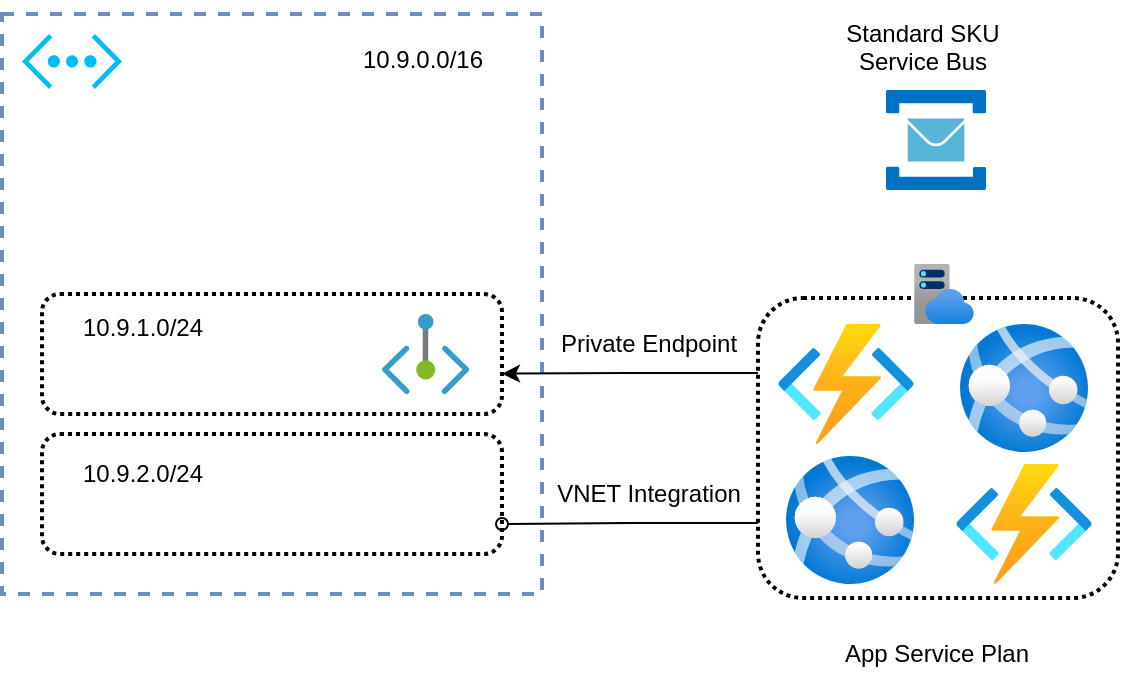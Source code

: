 <mxfile version="26.1.3">
  <diagram name="architecture" id="ho06pJD9XT2md7JWAsIX">
    <mxGraphModel dx="1240" dy="761" grid="1" gridSize="10" guides="1" tooltips="1" connect="1" arrows="1" fold="1" page="1" pageScale="1" pageWidth="850" pageHeight="1100" math="0" shadow="0">
      <root>
        <mxCell id="0" />
        <mxCell id="1" parent="0" />
        <mxCell id="dWVXHuuEFcWPN2uHc0JD-13" style="edgeStyle=orthogonalEdgeStyle;rounded=0;orthogonalLoop=1;jettySize=auto;html=1;exitX=0;exitY=0.75;exitDx=0;exitDy=0;entryX=1;entryY=0.75;entryDx=0;entryDy=0;endArrow=oval;endFill=0;" edge="1" parent="1" source="dWVXHuuEFcWPN2uHc0JD-9" target="dWVXHuuEFcWPN2uHc0JD-3">
          <mxGeometry relative="1" as="geometry" />
        </mxCell>
        <mxCell id="dWVXHuuEFcWPN2uHc0JD-9" value="" style="rounded=1;whiteSpace=wrap;html=1;fillColor=none;dashed=1;dashPattern=1 1;strokeWidth=2;" vertex="1" parent="1">
          <mxGeometry x="628" y="372" width="180" height="150" as="geometry" />
        </mxCell>
        <mxCell id="dWVXHuuEFcWPN2uHc0JD-1" value="" style="rounded=0;whiteSpace=wrap;html=1;dashed=1;strokeWidth=2;fillColor=none;strokeColor=#6c8ebf;" vertex="1" parent="1">
          <mxGeometry x="250" y="230" width="270" height="290" as="geometry" />
        </mxCell>
        <mxCell id="dWVXHuuEFcWPN2uHc0JD-2" value="" style="verticalLabelPosition=bottom;html=1;verticalAlign=top;align=center;strokeColor=none;fillColor=#00BEF2;shape=mxgraph.azure.virtual_network;pointerEvents=1;" vertex="1" parent="1">
          <mxGeometry x="260" y="240" width="50" height="27.5" as="geometry" />
        </mxCell>
        <mxCell id="dWVXHuuEFcWPN2uHc0JD-3" value="" style="rounded=1;whiteSpace=wrap;html=1;fillColor=none;dashed=1;dashPattern=1 1;strokeWidth=2;" vertex="1" parent="1">
          <mxGeometry x="270" y="440" width="230" height="60" as="geometry" />
        </mxCell>
        <mxCell id="dWVXHuuEFcWPN2uHc0JD-4" value="" style="image;aspect=fixed;html=1;points=[];align=center;fontSize=12;image=img/lib/azure2/app_services/App_Service_Plans.svg;" vertex="1" parent="1">
          <mxGeometry x="706" y="355" width="30" height="30" as="geometry" />
        </mxCell>
        <mxCell id="dWVXHuuEFcWPN2uHc0JD-5" value="" style="image;aspect=fixed;html=1;points=[];align=center;fontSize=12;image=img/lib/azure2/compute/Function_Apps.svg;" vertex="1" parent="1">
          <mxGeometry x="638" y="385" width="68" height="60" as="geometry" />
        </mxCell>
        <mxCell id="dWVXHuuEFcWPN2uHc0JD-8" value="" style="image;aspect=fixed;html=1;points=[];align=center;fontSize=12;image=img/lib/azure2/compute/Function_Apps.svg;" vertex="1" parent="1">
          <mxGeometry x="727" y="455" width="68" height="60" as="geometry" />
        </mxCell>
        <mxCell id="dWVXHuuEFcWPN2uHc0JD-11" value="" style="rounded=1;whiteSpace=wrap;html=1;fillColor=none;dashed=1;dashPattern=1 1;strokeWidth=2;" vertex="1" parent="1">
          <mxGeometry x="270" y="370" width="230" height="60" as="geometry" />
        </mxCell>
        <mxCell id="dWVXHuuEFcWPN2uHc0JD-12" value="" style="image;aspect=fixed;html=1;points=[];align=center;fontSize=12;image=img/lib/azure2/networking/Private_Endpoint.svg;" vertex="1" parent="1">
          <mxGeometry x="440" y="380" width="43.64" height="40" as="geometry" />
        </mxCell>
        <mxCell id="dWVXHuuEFcWPN2uHc0JD-14" style="edgeStyle=orthogonalEdgeStyle;rounded=0;orthogonalLoop=1;jettySize=auto;html=1;exitX=0;exitY=0.25;exitDx=0;exitDy=0;entryX=1;entryY=0.664;entryDx=0;entryDy=0;entryPerimeter=0;" edge="1" parent="1" source="dWVXHuuEFcWPN2uHc0JD-9" target="dWVXHuuEFcWPN2uHc0JD-11">
          <mxGeometry relative="1" as="geometry" />
        </mxCell>
        <mxCell id="dWVXHuuEFcWPN2uHc0JD-15" value="VNET Integration" style="text;html=1;align=center;verticalAlign=middle;resizable=0;points=[];autosize=1;strokeColor=none;fillColor=none;" vertex="1" parent="1">
          <mxGeometry x="513" y="455" width="120" height="30" as="geometry" />
        </mxCell>
        <mxCell id="dWVXHuuEFcWPN2uHc0JD-16" value="Private Endpoint" style="text;html=1;align=center;verticalAlign=middle;resizable=0;points=[];autosize=1;strokeColor=none;fillColor=none;" vertex="1" parent="1">
          <mxGeometry x="518" y="380" width="110" height="30" as="geometry" />
        </mxCell>
        <mxCell id="dWVXHuuEFcWPN2uHc0JD-17" value="" style="image;aspect=fixed;html=1;points=[];align=center;fontSize=12;image=img/lib/azure2/app_services/App_Services.svg;" vertex="1" parent="1">
          <mxGeometry x="642" y="451" width="64" height="64" as="geometry" />
        </mxCell>
        <mxCell id="dWVXHuuEFcWPN2uHc0JD-18" value="" style="image;aspect=fixed;html=1;points=[];align=center;fontSize=12;image=img/lib/azure2/app_services/App_Services.svg;" vertex="1" parent="1">
          <mxGeometry x="729" y="385" width="64" height="64" as="geometry" />
        </mxCell>
        <mxCell id="dWVXHuuEFcWPN2uHc0JD-19" value="" style="image;sketch=0;aspect=fixed;html=1;points=[];align=center;fontSize=12;image=img/lib/mscae/Service_Bus.svg;" vertex="1" parent="1">
          <mxGeometry x="692" y="268" width="50" height="50" as="geometry" />
        </mxCell>
        <mxCell id="dWVXHuuEFcWPN2uHc0JD-20" value="Standard SKU&lt;div&gt;Service Bus&lt;div&gt;&lt;br&gt;&lt;/div&gt;&lt;/div&gt;" style="text;html=1;align=center;verticalAlign=middle;resizable=0;points=[];autosize=1;strokeColor=none;fillColor=none;" vertex="1" parent="1">
          <mxGeometry x="660" y="223.75" width="100" height="60" as="geometry" />
        </mxCell>
        <mxCell id="dWVXHuuEFcWPN2uHc0JD-21" value="App Service Plan" style="text;html=1;align=center;verticalAlign=middle;resizable=0;points=[];autosize=1;strokeColor=none;fillColor=none;" vertex="1" parent="1">
          <mxGeometry x="657" y="535" width="120" height="30" as="geometry" />
        </mxCell>
        <mxCell id="dWVXHuuEFcWPN2uHc0JD-22" value="10.9.0.0/16" style="text;html=1;align=center;verticalAlign=middle;resizable=0;points=[];autosize=1;strokeColor=none;fillColor=none;" vertex="1" parent="1">
          <mxGeometry x="420" y="237.5" width="80" height="30" as="geometry" />
        </mxCell>
        <mxCell id="dWVXHuuEFcWPN2uHc0JD-23" value="10.9.1.0/24" style="text;html=1;align=center;verticalAlign=middle;resizable=0;points=[];autosize=1;strokeColor=none;fillColor=none;" vertex="1" parent="1">
          <mxGeometry x="280" y="372" width="80" height="30" as="geometry" />
        </mxCell>
        <mxCell id="dWVXHuuEFcWPN2uHc0JD-24" value="10.9.2.0/24" style="text;html=1;align=center;verticalAlign=middle;resizable=0;points=[];autosize=1;strokeColor=none;fillColor=none;" vertex="1" parent="1">
          <mxGeometry x="280" y="445" width="80" height="30" as="geometry" />
        </mxCell>
      </root>
    </mxGraphModel>
  </diagram>
</mxfile>
